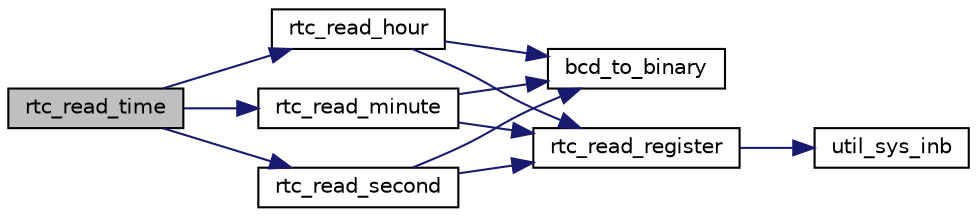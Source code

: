 digraph "rtc_read_time"
{
 // INTERACTIVE_SVG=YES
 // LATEX_PDF_SIZE
  edge [fontname="Helvetica",fontsize="10",labelfontname="Helvetica",labelfontsize="10"];
  node [fontname="Helvetica",fontsize="10",shape=record];
  rankdir="LR";
  Node1 [label="rtc_read_time",height=0.2,width=0.4,color="black", fillcolor="grey75", style="filled", fontcolor="black",tooltip=" "];
  Node1 -> Node2 [color="midnightblue",fontsize="10",style="solid",fontname="Helvetica"];
  Node2 [label="rtc_read_hour",height=0.2,width=0.4,color="black", fillcolor="white", style="filled",URL="$rtc_8c.html#adbf9deca1f8394a16c58cf43d5a21e6c",tooltip=" "];
  Node2 -> Node3 [color="midnightblue",fontsize="10",style="solid",fontname="Helvetica"];
  Node3 [label="bcd_to_binary",height=0.2,width=0.4,color="black", fillcolor="white", style="filled",URL="$utils_8h.html#aa4f4783fc2ae125e0b964bf614e401b2",tooltip=" "];
  Node2 -> Node4 [color="midnightblue",fontsize="10",style="solid",fontname="Helvetica"];
  Node4 [label="rtc_read_register",height=0.2,width=0.4,color="black", fillcolor="white", style="filled",URL="$rtc_8c.html#ab42ebfe661299e92bd2b69d3980ec5bd",tooltip=" "];
  Node4 -> Node5 [color="midnightblue",fontsize="10",style="solid",fontname="Helvetica"];
  Node5 [label="util_sys_inb",height=0.2,width=0.4,color="black", fillcolor="white", style="filled",URL="$utils_8h.html#a79a031a8611f5b2d6afa4158e92b0fb4",tooltip="Invokes sys_inb() system call but reads the value into a uint8_t variable."];
  Node1 -> Node6 [color="midnightblue",fontsize="10",style="solid",fontname="Helvetica"];
  Node6 [label="rtc_read_minute",height=0.2,width=0.4,color="black", fillcolor="white", style="filled",URL="$rtc_8c.html#ae27a11fce0c32cda6ae920a12f74ae1d",tooltip=" "];
  Node6 -> Node3 [color="midnightblue",fontsize="10",style="solid",fontname="Helvetica"];
  Node6 -> Node4 [color="midnightblue",fontsize="10",style="solid",fontname="Helvetica"];
  Node1 -> Node7 [color="midnightblue",fontsize="10",style="solid",fontname="Helvetica"];
  Node7 [label="rtc_read_second",height=0.2,width=0.4,color="black", fillcolor="white", style="filled",URL="$rtc_8c.html#ad3cbeffda4bae0684e35cbb4e210080a",tooltip=" "];
  Node7 -> Node3 [color="midnightblue",fontsize="10",style="solid",fontname="Helvetica"];
  Node7 -> Node4 [color="midnightblue",fontsize="10",style="solid",fontname="Helvetica"];
}
